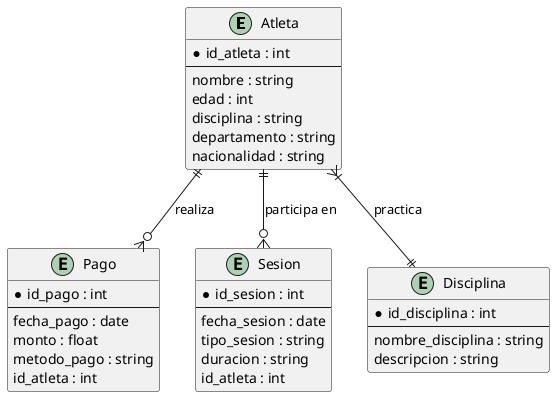 @startuml
' Diagrama ER - Proyecto Atletas

' Entidades
entity "Atleta" as Atleta {
  * id_atleta : int
  --
  nombre : string
  edad : int
  disciplina : string
  departamento : string
  nacionalidad : string
}

entity "Pago" as Pago {
  * id_pago : int
  --
  fecha_pago : date
  monto : float
  metodo_pago : string
  id_atleta : int
}

entity "Sesion" as Sesion {
  * id_sesion : int
  --
  fecha_sesion : date
  tipo_sesion : string
  duracion : string
  id_atleta : int
}

entity "Disciplina" as Disciplina {
  * id_disciplina : int
  --
  nombre_disciplina : string
  descripcion : string
}

' Relaciones
Atleta ||--o{ Pago : "realiza"
Atleta ||--o{ Sesion : "participa en"
Atleta }|--|| Disciplina : "practica"

@enduml
